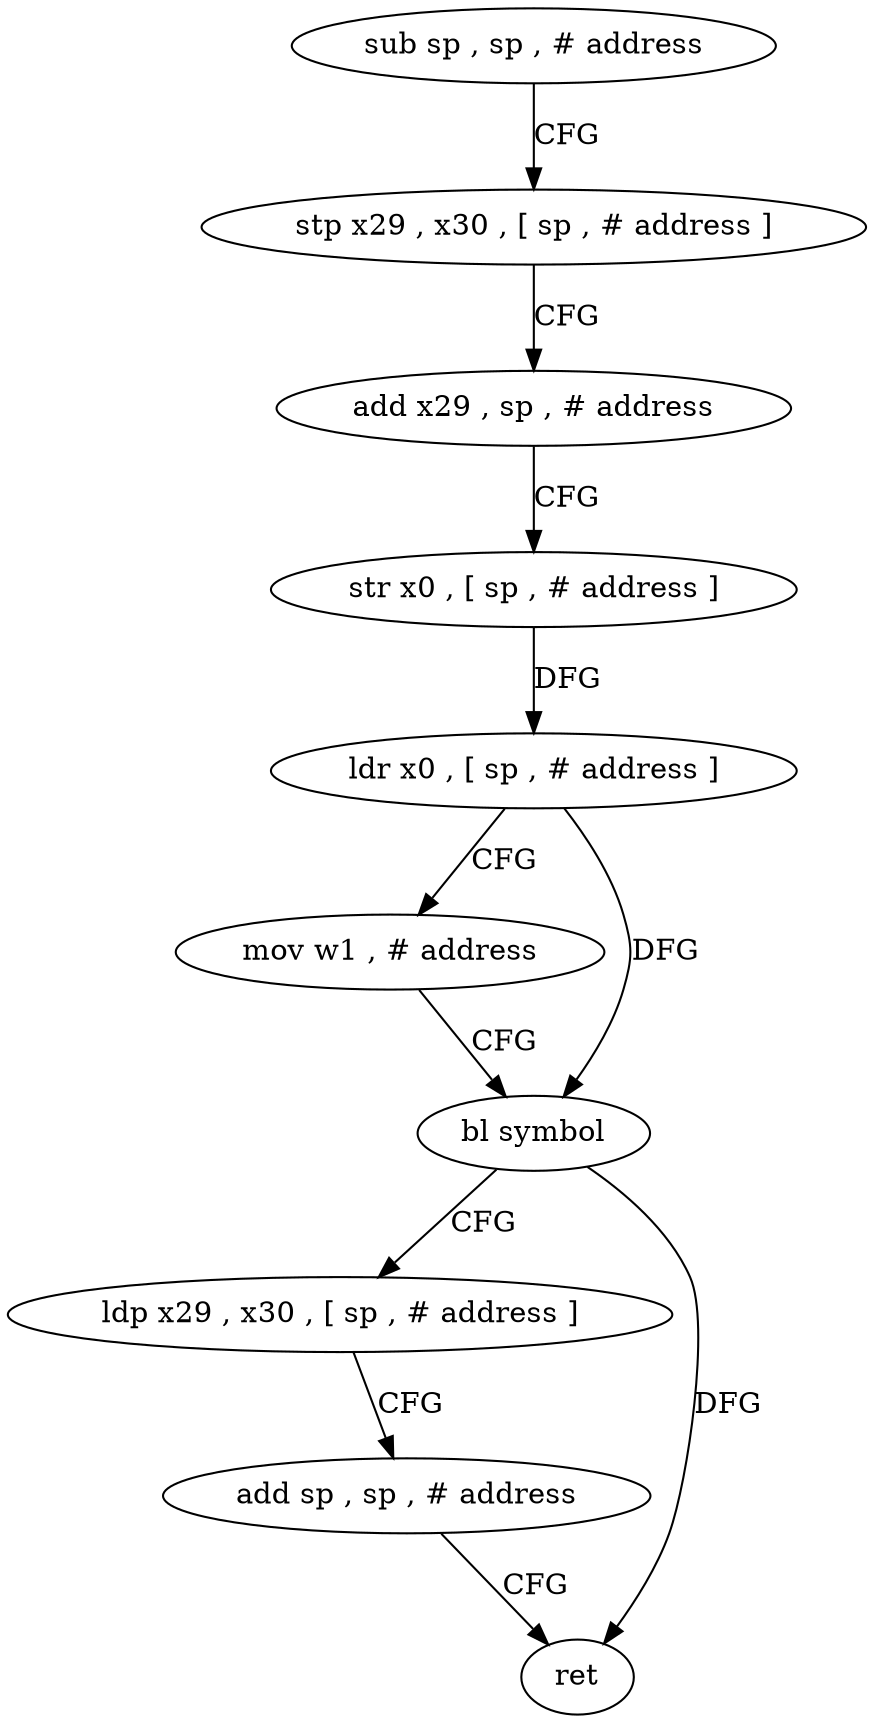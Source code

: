 digraph "func" {
"4220572" [label = "sub sp , sp , # address" ]
"4220576" [label = "stp x29 , x30 , [ sp , # address ]" ]
"4220580" [label = "add x29 , sp , # address" ]
"4220584" [label = "str x0 , [ sp , # address ]" ]
"4220588" [label = "ldr x0 , [ sp , # address ]" ]
"4220592" [label = "mov w1 , # address" ]
"4220596" [label = "bl symbol" ]
"4220600" [label = "ldp x29 , x30 , [ sp , # address ]" ]
"4220604" [label = "add sp , sp , # address" ]
"4220608" [label = "ret" ]
"4220572" -> "4220576" [ label = "CFG" ]
"4220576" -> "4220580" [ label = "CFG" ]
"4220580" -> "4220584" [ label = "CFG" ]
"4220584" -> "4220588" [ label = "DFG" ]
"4220588" -> "4220592" [ label = "CFG" ]
"4220588" -> "4220596" [ label = "DFG" ]
"4220592" -> "4220596" [ label = "CFG" ]
"4220596" -> "4220600" [ label = "CFG" ]
"4220596" -> "4220608" [ label = "DFG" ]
"4220600" -> "4220604" [ label = "CFG" ]
"4220604" -> "4220608" [ label = "CFG" ]
}
